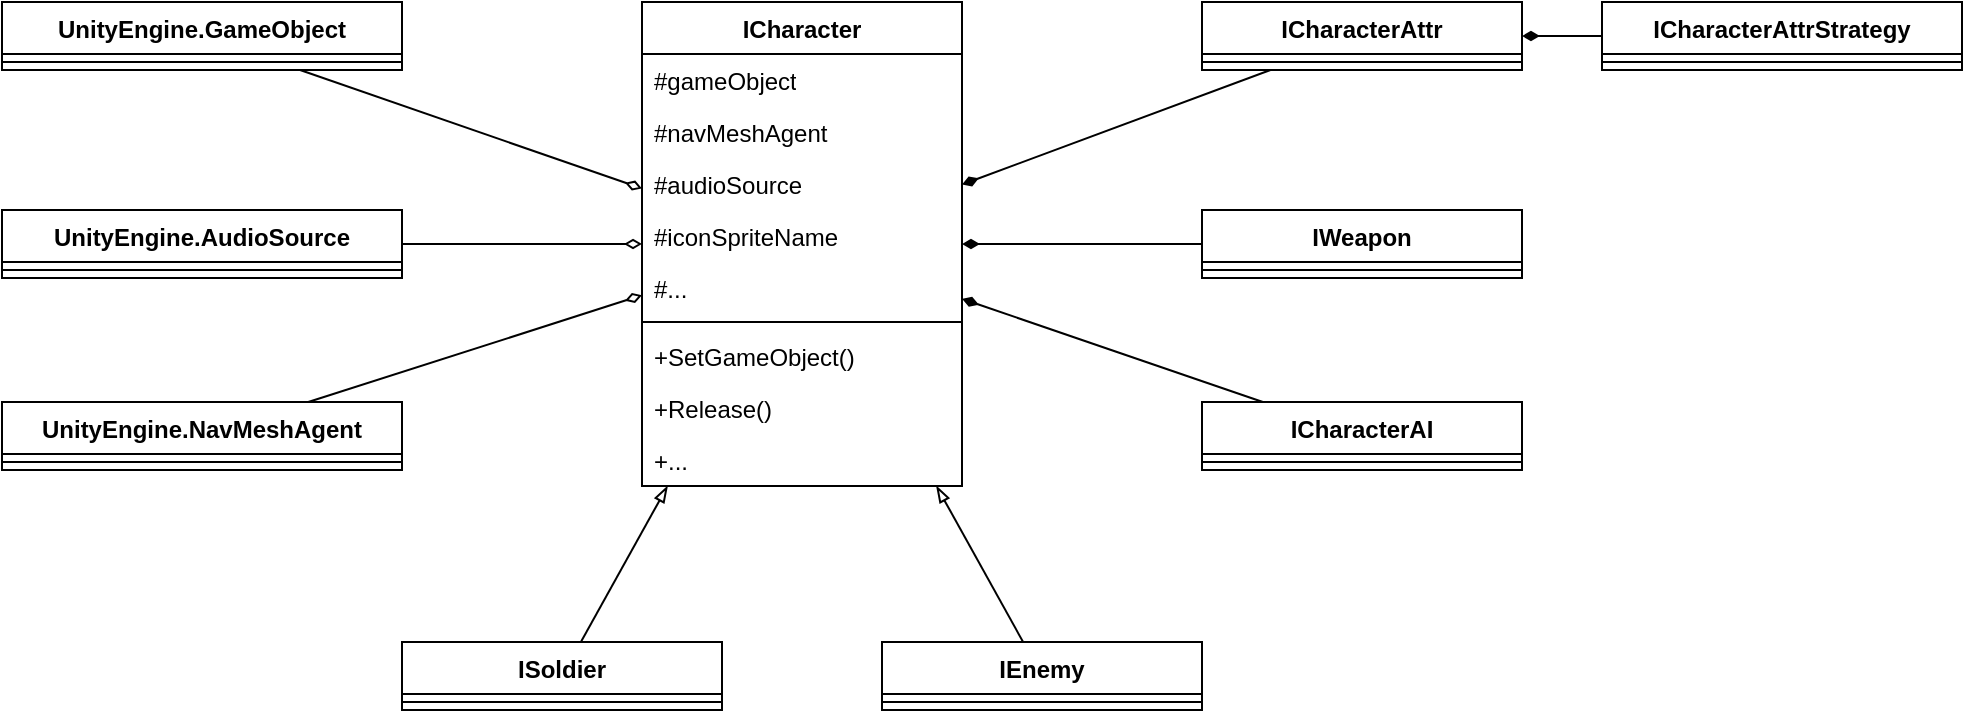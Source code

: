 <mxfile version="22.1.11" type="device">
  <diagram name="第 1 页" id="MAjhpe5fI4hyefDcAM6h">
    <mxGraphModel dx="1434" dy="844" grid="1" gridSize="10" guides="1" tooltips="1" connect="1" arrows="1" fold="1" page="1" pageScale="1" pageWidth="827" pageHeight="1169" math="0" shadow="0">
      <root>
        <mxCell id="0" />
        <mxCell id="1" parent="0" />
        <mxCell id="ksQTRe0tDDElTs2WLTmz-1" value="ICharacter" style="swimlane;fontStyle=1;align=center;verticalAlign=top;childLayout=stackLayout;horizontal=1;startSize=26;horizontalStack=0;resizeParent=1;resizeParentMax=0;resizeLast=0;collapsible=1;marginBottom=0;whiteSpace=wrap;html=1;" vertex="1" parent="1">
          <mxGeometry x="320" y="280" width="160" height="242" as="geometry" />
        </mxCell>
        <mxCell id="ksQTRe0tDDElTs2WLTmz-2" value="#gameObject" style="text;strokeColor=none;fillColor=none;align=left;verticalAlign=top;spacingLeft=4;spacingRight=4;overflow=hidden;rotatable=0;points=[[0,0.5],[1,0.5]];portConstraint=eastwest;whiteSpace=wrap;html=1;" vertex="1" parent="ksQTRe0tDDElTs2WLTmz-1">
          <mxGeometry y="26" width="160" height="26" as="geometry" />
        </mxCell>
        <mxCell id="ksQTRe0tDDElTs2WLTmz-5" value="#navMeshAgent" style="text;strokeColor=none;fillColor=none;align=left;verticalAlign=top;spacingLeft=4;spacingRight=4;overflow=hidden;rotatable=0;points=[[0,0.5],[1,0.5]];portConstraint=eastwest;whiteSpace=wrap;html=1;" vertex="1" parent="ksQTRe0tDDElTs2WLTmz-1">
          <mxGeometry y="52" width="160" height="26" as="geometry" />
        </mxCell>
        <mxCell id="ksQTRe0tDDElTs2WLTmz-6" value="#audioSource" style="text;strokeColor=none;fillColor=none;align=left;verticalAlign=top;spacingLeft=4;spacingRight=4;overflow=hidden;rotatable=0;points=[[0,0.5],[1,0.5]];portConstraint=eastwest;whiteSpace=wrap;html=1;" vertex="1" parent="ksQTRe0tDDElTs2WLTmz-1">
          <mxGeometry y="78" width="160" height="26" as="geometry" />
        </mxCell>
        <mxCell id="ksQTRe0tDDElTs2WLTmz-7" value="#iconSpriteName" style="text;strokeColor=none;fillColor=none;align=left;verticalAlign=top;spacingLeft=4;spacingRight=4;overflow=hidden;rotatable=0;points=[[0,0.5],[1,0.5]];portConstraint=eastwest;whiteSpace=wrap;html=1;" vertex="1" parent="ksQTRe0tDDElTs2WLTmz-1">
          <mxGeometry y="104" width="160" height="26" as="geometry" />
        </mxCell>
        <mxCell id="ksQTRe0tDDElTs2WLTmz-8" value="#..." style="text;strokeColor=none;fillColor=none;align=left;verticalAlign=top;spacingLeft=4;spacingRight=4;overflow=hidden;rotatable=0;points=[[0,0.5],[1,0.5]];portConstraint=eastwest;whiteSpace=wrap;html=1;" vertex="1" parent="ksQTRe0tDDElTs2WLTmz-1">
          <mxGeometry y="130" width="160" height="26" as="geometry" />
        </mxCell>
        <mxCell id="ksQTRe0tDDElTs2WLTmz-3" value="" style="line;strokeWidth=1;fillColor=none;align=left;verticalAlign=middle;spacingTop=-1;spacingLeft=3;spacingRight=3;rotatable=0;labelPosition=right;points=[];portConstraint=eastwest;strokeColor=inherit;" vertex="1" parent="ksQTRe0tDDElTs2WLTmz-1">
          <mxGeometry y="156" width="160" height="8" as="geometry" />
        </mxCell>
        <mxCell id="ksQTRe0tDDElTs2WLTmz-4" value="+SetGameObject()" style="text;strokeColor=none;fillColor=none;align=left;verticalAlign=top;spacingLeft=4;spacingRight=4;overflow=hidden;rotatable=0;points=[[0,0.5],[1,0.5]];portConstraint=eastwest;whiteSpace=wrap;html=1;" vertex="1" parent="ksQTRe0tDDElTs2WLTmz-1">
          <mxGeometry y="164" width="160" height="26" as="geometry" />
        </mxCell>
        <mxCell id="ksQTRe0tDDElTs2WLTmz-9" value="+Release()" style="text;strokeColor=none;fillColor=none;align=left;verticalAlign=top;spacingLeft=4;spacingRight=4;overflow=hidden;rotatable=0;points=[[0,0.5],[1,0.5]];portConstraint=eastwest;whiteSpace=wrap;html=1;" vertex="1" parent="ksQTRe0tDDElTs2WLTmz-1">
          <mxGeometry y="190" width="160" height="26" as="geometry" />
        </mxCell>
        <mxCell id="ksQTRe0tDDElTs2WLTmz-10" value="+..." style="text;strokeColor=none;fillColor=none;align=left;verticalAlign=top;spacingLeft=4;spacingRight=4;overflow=hidden;rotatable=0;points=[[0,0.5],[1,0.5]];portConstraint=eastwest;whiteSpace=wrap;html=1;" vertex="1" parent="ksQTRe0tDDElTs2WLTmz-1">
          <mxGeometry y="216" width="160" height="26" as="geometry" />
        </mxCell>
        <mxCell id="ksQTRe0tDDElTs2WLTmz-36" style="edgeStyle=none;rounded=0;orthogonalLoop=1;jettySize=auto;html=1;endArrow=blockThin;endFill=0;" edge="1" parent="1" source="ksQTRe0tDDElTs2WLTmz-11" target="ksQTRe0tDDElTs2WLTmz-1">
          <mxGeometry relative="1" as="geometry" />
        </mxCell>
        <mxCell id="ksQTRe0tDDElTs2WLTmz-11" value="ISoldier" style="swimlane;fontStyle=1;align=center;verticalAlign=top;childLayout=stackLayout;horizontal=1;startSize=26;horizontalStack=0;resizeParent=1;resizeParentMax=0;resizeLast=0;collapsible=1;marginBottom=0;whiteSpace=wrap;html=1;" vertex="1" parent="1">
          <mxGeometry x="200" y="600" width="160" height="34" as="geometry" />
        </mxCell>
        <mxCell id="ksQTRe0tDDElTs2WLTmz-13" value="" style="line;strokeWidth=1;fillColor=none;align=left;verticalAlign=middle;spacingTop=-1;spacingLeft=3;spacingRight=3;rotatable=0;labelPosition=right;points=[];portConstraint=eastwest;strokeColor=inherit;" vertex="1" parent="ksQTRe0tDDElTs2WLTmz-11">
          <mxGeometry y="26" width="160" height="8" as="geometry" />
        </mxCell>
        <mxCell id="ksQTRe0tDDElTs2WLTmz-37" style="edgeStyle=none;rounded=0;orthogonalLoop=1;jettySize=auto;html=1;endArrow=blockThin;endFill=0;" edge="1" parent="1" source="ksQTRe0tDDElTs2WLTmz-15" target="ksQTRe0tDDElTs2WLTmz-1">
          <mxGeometry relative="1" as="geometry" />
        </mxCell>
        <mxCell id="ksQTRe0tDDElTs2WLTmz-15" value="IEnemy" style="swimlane;fontStyle=1;align=center;verticalAlign=top;childLayout=stackLayout;horizontal=1;startSize=26;horizontalStack=0;resizeParent=1;resizeParentMax=0;resizeLast=0;collapsible=1;marginBottom=0;whiteSpace=wrap;html=1;" vertex="1" parent="1">
          <mxGeometry x="440" y="600" width="160" height="34" as="geometry" />
        </mxCell>
        <mxCell id="ksQTRe0tDDElTs2WLTmz-16" value="" style="line;strokeWidth=1;fillColor=none;align=left;verticalAlign=middle;spacingTop=-1;spacingLeft=3;spacingRight=3;rotatable=0;labelPosition=right;points=[];portConstraint=eastwest;strokeColor=inherit;" vertex="1" parent="ksQTRe0tDDElTs2WLTmz-15">
          <mxGeometry y="26" width="160" height="8" as="geometry" />
        </mxCell>
        <mxCell id="ksQTRe0tDDElTs2WLTmz-38" style="edgeStyle=none;rounded=0;orthogonalLoop=1;jettySize=auto;html=1;endArrow=diamondThin;endFill=1;" edge="1" parent="1" source="ksQTRe0tDDElTs2WLTmz-17" target="ksQTRe0tDDElTs2WLTmz-1">
          <mxGeometry relative="1" as="geometry" />
        </mxCell>
        <mxCell id="ksQTRe0tDDElTs2WLTmz-17" value="ICharacterAttr" style="swimlane;fontStyle=1;align=center;verticalAlign=top;childLayout=stackLayout;horizontal=1;startSize=26;horizontalStack=0;resizeParent=1;resizeParentMax=0;resizeLast=0;collapsible=1;marginBottom=0;whiteSpace=wrap;html=1;" vertex="1" parent="1">
          <mxGeometry x="600" y="280" width="160" height="34" as="geometry" />
        </mxCell>
        <mxCell id="ksQTRe0tDDElTs2WLTmz-18" value="" style="line;strokeWidth=1;fillColor=none;align=left;verticalAlign=middle;spacingTop=-1;spacingLeft=3;spacingRight=3;rotatable=0;labelPosition=right;points=[];portConstraint=eastwest;strokeColor=inherit;" vertex="1" parent="ksQTRe0tDDElTs2WLTmz-17">
          <mxGeometry y="26" width="160" height="8" as="geometry" />
        </mxCell>
        <mxCell id="ksQTRe0tDDElTs2WLTmz-39" style="edgeStyle=none;rounded=0;orthogonalLoop=1;jettySize=auto;html=1;endArrow=diamondThin;endFill=1;" edge="1" parent="1" source="ksQTRe0tDDElTs2WLTmz-19" target="ksQTRe0tDDElTs2WLTmz-1">
          <mxGeometry relative="1" as="geometry" />
        </mxCell>
        <mxCell id="ksQTRe0tDDElTs2WLTmz-19" value="IWeapon" style="swimlane;fontStyle=1;align=center;verticalAlign=top;childLayout=stackLayout;horizontal=1;startSize=26;horizontalStack=0;resizeParent=1;resizeParentMax=0;resizeLast=0;collapsible=1;marginBottom=0;whiteSpace=wrap;html=1;" vertex="1" parent="1">
          <mxGeometry x="600" y="384" width="160" height="34" as="geometry" />
        </mxCell>
        <mxCell id="ksQTRe0tDDElTs2WLTmz-20" value="" style="line;strokeWidth=1;fillColor=none;align=left;verticalAlign=middle;spacingTop=-1;spacingLeft=3;spacingRight=3;rotatable=0;labelPosition=right;points=[];portConstraint=eastwest;strokeColor=inherit;" vertex="1" parent="ksQTRe0tDDElTs2WLTmz-19">
          <mxGeometry y="26" width="160" height="8" as="geometry" />
        </mxCell>
        <mxCell id="ksQTRe0tDDElTs2WLTmz-40" style="edgeStyle=none;rounded=0;orthogonalLoop=1;jettySize=auto;html=1;endArrow=diamondThin;endFill=1;" edge="1" parent="1" source="ksQTRe0tDDElTs2WLTmz-21" target="ksQTRe0tDDElTs2WLTmz-1">
          <mxGeometry relative="1" as="geometry" />
        </mxCell>
        <mxCell id="ksQTRe0tDDElTs2WLTmz-21" value="ICharacterAI" style="swimlane;fontStyle=1;align=center;verticalAlign=top;childLayout=stackLayout;horizontal=1;startSize=26;horizontalStack=0;resizeParent=1;resizeParentMax=0;resizeLast=0;collapsible=1;marginBottom=0;whiteSpace=wrap;html=1;" vertex="1" parent="1">
          <mxGeometry x="600" y="480" width="160" height="34" as="geometry" />
        </mxCell>
        <mxCell id="ksQTRe0tDDElTs2WLTmz-22" value="" style="line;strokeWidth=1;fillColor=none;align=left;verticalAlign=middle;spacingTop=-1;spacingLeft=3;spacingRight=3;rotatable=0;labelPosition=right;points=[];portConstraint=eastwest;strokeColor=inherit;" vertex="1" parent="ksQTRe0tDDElTs2WLTmz-21">
          <mxGeometry y="26" width="160" height="8" as="geometry" />
        </mxCell>
        <mxCell id="ksQTRe0tDDElTs2WLTmz-41" style="edgeStyle=none;rounded=0;orthogonalLoop=1;jettySize=auto;html=1;endArrow=diamondThin;endFill=1;" edge="1" parent="1" source="ksQTRe0tDDElTs2WLTmz-23" target="ksQTRe0tDDElTs2WLTmz-17">
          <mxGeometry relative="1" as="geometry" />
        </mxCell>
        <mxCell id="ksQTRe0tDDElTs2WLTmz-23" value="ICharacterAttrStrategy" style="swimlane;fontStyle=1;align=center;verticalAlign=top;childLayout=stackLayout;horizontal=1;startSize=26;horizontalStack=0;resizeParent=1;resizeParentMax=0;resizeLast=0;collapsible=1;marginBottom=0;whiteSpace=wrap;html=1;" vertex="1" parent="1">
          <mxGeometry x="800" y="280" width="180" height="34" as="geometry" />
        </mxCell>
        <mxCell id="ksQTRe0tDDElTs2WLTmz-24" value="" style="line;strokeWidth=1;fillColor=none;align=left;verticalAlign=middle;spacingTop=-1;spacingLeft=3;spacingRight=3;rotatable=0;labelPosition=right;points=[];portConstraint=eastwest;strokeColor=inherit;" vertex="1" parent="ksQTRe0tDDElTs2WLTmz-23">
          <mxGeometry y="26" width="180" height="8" as="geometry" />
        </mxCell>
        <mxCell id="ksQTRe0tDDElTs2WLTmz-34" style="edgeStyle=none;rounded=0;orthogonalLoop=1;jettySize=auto;html=1;endArrow=diamondThin;endFill=0;" edge="1" parent="1" source="ksQTRe0tDDElTs2WLTmz-25" target="ksQTRe0tDDElTs2WLTmz-1">
          <mxGeometry relative="1" as="geometry" />
        </mxCell>
        <mxCell id="ksQTRe0tDDElTs2WLTmz-25" value="UnityEngine.AudioSource" style="swimlane;fontStyle=1;align=center;verticalAlign=top;childLayout=stackLayout;horizontal=1;startSize=26;horizontalStack=0;resizeParent=1;resizeParentMax=0;resizeLast=0;collapsible=1;marginBottom=0;whiteSpace=wrap;html=1;" vertex="1" parent="1">
          <mxGeometry y="384" width="200" height="34" as="geometry" />
        </mxCell>
        <mxCell id="ksQTRe0tDDElTs2WLTmz-27" value="" style="line;strokeWidth=1;fillColor=none;align=left;verticalAlign=middle;spacingTop=-1;spacingLeft=3;spacingRight=3;rotatable=0;labelPosition=right;points=[];portConstraint=eastwest;strokeColor=inherit;" vertex="1" parent="ksQTRe0tDDElTs2WLTmz-25">
          <mxGeometry y="26" width="200" height="8" as="geometry" />
        </mxCell>
        <mxCell id="ksQTRe0tDDElTs2WLTmz-33" style="edgeStyle=none;rounded=0;orthogonalLoop=1;jettySize=auto;html=1;endArrow=diamondThin;endFill=0;" edge="1" parent="1" source="ksQTRe0tDDElTs2WLTmz-29" target="ksQTRe0tDDElTs2WLTmz-1">
          <mxGeometry relative="1" as="geometry" />
        </mxCell>
        <mxCell id="ksQTRe0tDDElTs2WLTmz-29" value="UnityEngine.GameObject" style="swimlane;fontStyle=1;align=center;verticalAlign=top;childLayout=stackLayout;horizontal=1;startSize=26;horizontalStack=0;resizeParent=1;resizeParentMax=0;resizeLast=0;collapsible=1;marginBottom=0;whiteSpace=wrap;html=1;" vertex="1" parent="1">
          <mxGeometry y="280" width="200" height="34" as="geometry" />
        </mxCell>
        <mxCell id="ksQTRe0tDDElTs2WLTmz-30" value="" style="line;strokeWidth=1;fillColor=none;align=left;verticalAlign=middle;spacingTop=-1;spacingLeft=3;spacingRight=3;rotatable=0;labelPosition=right;points=[];portConstraint=eastwest;strokeColor=inherit;" vertex="1" parent="ksQTRe0tDDElTs2WLTmz-29">
          <mxGeometry y="26" width="200" height="8" as="geometry" />
        </mxCell>
        <mxCell id="ksQTRe0tDDElTs2WLTmz-35" style="edgeStyle=none;rounded=0;orthogonalLoop=1;jettySize=auto;html=1;endArrow=diamondThin;endFill=0;" edge="1" parent="1" source="ksQTRe0tDDElTs2WLTmz-31" target="ksQTRe0tDDElTs2WLTmz-1">
          <mxGeometry relative="1" as="geometry" />
        </mxCell>
        <mxCell id="ksQTRe0tDDElTs2WLTmz-31" value="UnityEngine.NavMeshAgent" style="swimlane;fontStyle=1;align=center;verticalAlign=top;childLayout=stackLayout;horizontal=1;startSize=26;horizontalStack=0;resizeParent=1;resizeParentMax=0;resizeLast=0;collapsible=1;marginBottom=0;whiteSpace=wrap;html=1;" vertex="1" parent="1">
          <mxGeometry y="480" width="200" height="34" as="geometry" />
        </mxCell>
        <mxCell id="ksQTRe0tDDElTs2WLTmz-32" value="" style="line;strokeWidth=1;fillColor=none;align=left;verticalAlign=middle;spacingTop=-1;spacingLeft=3;spacingRight=3;rotatable=0;labelPosition=right;points=[];portConstraint=eastwest;strokeColor=inherit;" vertex="1" parent="ksQTRe0tDDElTs2WLTmz-31">
          <mxGeometry y="26" width="200" height="8" as="geometry" />
        </mxCell>
      </root>
    </mxGraphModel>
  </diagram>
</mxfile>
